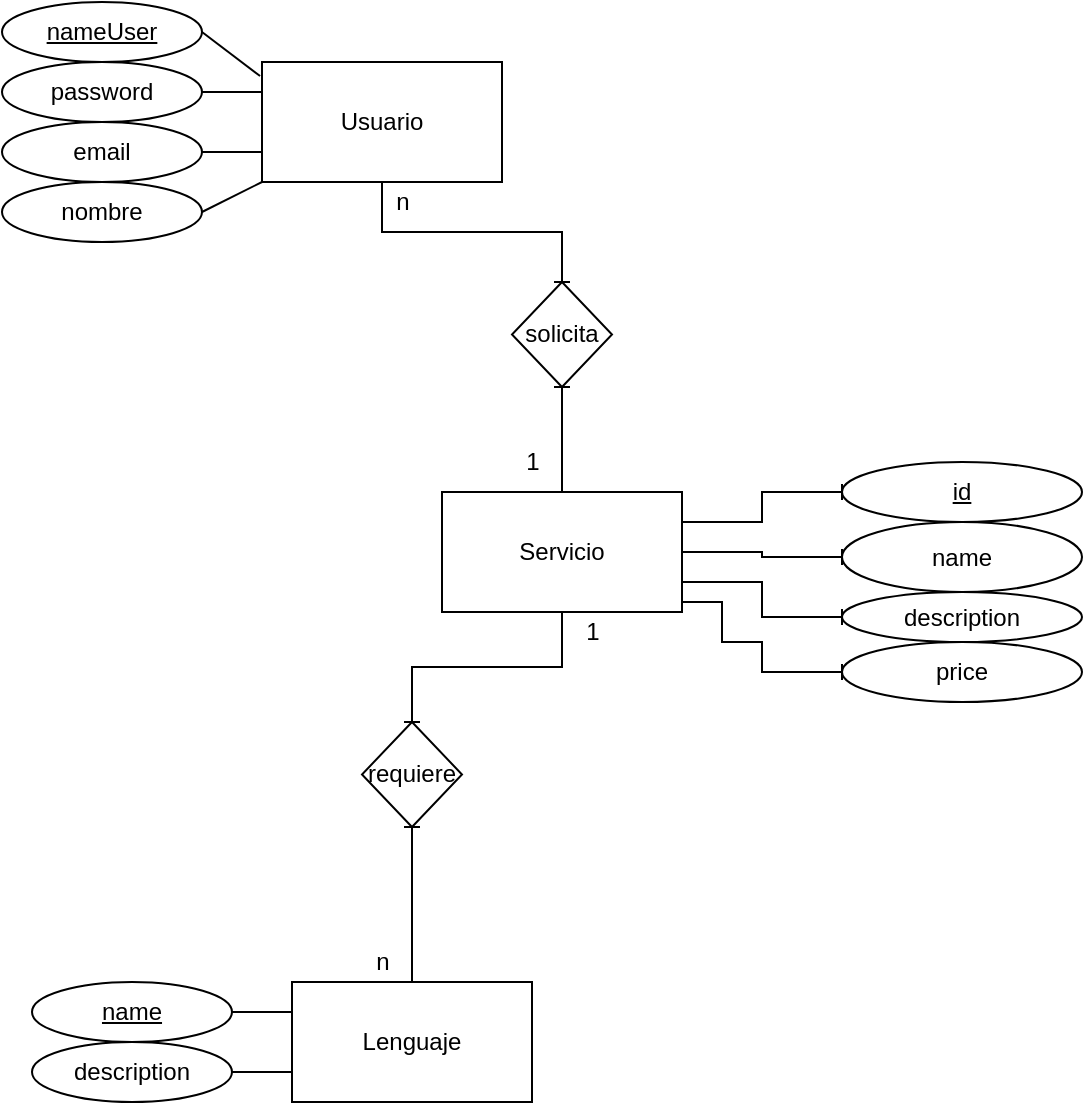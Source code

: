 <mxfile version="17.4.3" type="github"><diagram id="R2lEEEUBdFMjLlhIrx00" name="Page-1"><mxGraphModel dx="862" dy="1550" grid="1" gridSize="10" guides="1" tooltips="1" connect="1" arrows="1" fold="1" page="1" pageScale="1" pageWidth="850" pageHeight="1100" math="0" shadow="0" extFonts="Permanent Marker^https://fonts.googleapis.com/css?family=Permanent+Marker"><root><mxCell id="0"/><mxCell id="1" parent="0"/><mxCell id="tQA0rMHfryOUCzaLLiwX-16" style="edgeStyle=orthogonalEdgeStyle;rounded=0;orthogonalLoop=1;jettySize=auto;html=1;exitX=0.5;exitY=1;exitDx=0;exitDy=0;entryX=0.5;entryY=0;entryDx=0;entryDy=0;endArrow=baseDash;endFill=0;" parent="1" source="p_iDzna9J8F04enoA1Oq-1" target="tQA0rMHfryOUCzaLLiwX-14" edge="1"><mxGeometry relative="1" as="geometry"/></mxCell><mxCell id="p_iDzna9J8F04enoA1Oq-1" value="Usuario" style="rounded=0;whiteSpace=wrap;html=1;" parent="1" vertex="1"><mxGeometry x="290" y="-20" width="120" height="60" as="geometry"/></mxCell><mxCell id="p_iDzna9J8F04enoA1Oq-2" value="&lt;u&gt;nameUser&lt;/u&gt;" style="ellipse;whiteSpace=wrap;html=1;" parent="1" vertex="1"><mxGeometry x="160" y="-50" width="100" height="30" as="geometry"/></mxCell><mxCell id="p_iDzna9J8F04enoA1Oq-4" value="password" style="ellipse;whiteSpace=wrap;html=1;" parent="1" vertex="1"><mxGeometry x="160" y="-20" width="100" height="30" as="geometry"/></mxCell><mxCell id="p_iDzna9J8F04enoA1Oq-5" value="&lt;span&gt;email&lt;/span&gt;" style="ellipse;whiteSpace=wrap;html=1;" parent="1" vertex="1"><mxGeometry x="160" y="10" width="100" height="30" as="geometry"/></mxCell><mxCell id="p_iDzna9J8F04enoA1Oq-6" value="nombre" style="ellipse;whiteSpace=wrap;html=1;" parent="1" vertex="1"><mxGeometry x="160" y="40" width="100" height="30" as="geometry"/></mxCell><mxCell id="p_iDzna9J8F04enoA1Oq-9" value="" style="endArrow=none;html=1;rounded=0;exitX=-0.008;exitY=0.117;exitDx=0;exitDy=0;exitPerimeter=0;entryX=1;entryY=0.5;entryDx=0;entryDy=0;" parent="1" source="p_iDzna9J8F04enoA1Oq-1" target="p_iDzna9J8F04enoA1Oq-2" edge="1"><mxGeometry width="50" height="50" relative="1" as="geometry"><mxPoint x="560" y="170" as="sourcePoint"/><mxPoint x="610" y="120" as="targetPoint"/></mxGeometry></mxCell><mxCell id="p_iDzna9J8F04enoA1Oq-10" value="" style="endArrow=none;html=1;rounded=0;exitX=0;exitY=0.25;exitDx=0;exitDy=0;entryX=1;entryY=0.5;entryDx=0;entryDy=0;" parent="1" source="p_iDzna9J8F04enoA1Oq-1" target="p_iDzna9J8F04enoA1Oq-4" edge="1"><mxGeometry width="50" height="50" relative="1" as="geometry"><mxPoint x="299.04" y="-2.98" as="sourcePoint"/><mxPoint x="270" y="-25" as="targetPoint"/></mxGeometry></mxCell><mxCell id="p_iDzna9J8F04enoA1Oq-11" value="" style="endArrow=none;html=1;rounded=0;entryX=1;entryY=0.5;entryDx=0;entryDy=0;" parent="1" target="p_iDzna9J8F04enoA1Oq-5" edge="1"><mxGeometry width="50" height="50" relative="1" as="geometry"><mxPoint x="290" y="25" as="sourcePoint"/><mxPoint x="280" y="-15" as="targetPoint"/></mxGeometry></mxCell><mxCell id="p_iDzna9J8F04enoA1Oq-12" value="" style="endArrow=none;html=1;rounded=0;entryX=1;entryY=0.5;entryDx=0;entryDy=0;" parent="1" target="p_iDzna9J8F04enoA1Oq-6" edge="1"><mxGeometry width="50" height="50" relative="1" as="geometry"><mxPoint x="290" y="40" as="sourcePoint"/><mxPoint x="290" y="-5" as="targetPoint"/></mxGeometry></mxCell><mxCell id="tQA0rMHfryOUCzaLLiwX-3" value="" style="edgeStyle=orthogonalEdgeStyle;rounded=0;orthogonalLoop=1;jettySize=auto;html=1;endArrow=baseDash;endFill=0;exitX=1;exitY=0.25;exitDx=0;exitDy=0;" parent="1" source="tQA0rMHfryOUCzaLLiwX-1" target="tQA0rMHfryOUCzaLLiwX-2" edge="1"><mxGeometry relative="1" as="geometry"><mxPoint x="510" y="210" as="sourcePoint"/></mxGeometry></mxCell><mxCell id="tQA0rMHfryOUCzaLLiwX-5" value="" style="edgeStyle=orthogonalEdgeStyle;rounded=0;orthogonalLoop=1;jettySize=auto;html=1;endArrow=baseDash;endFill=0;" parent="1" source="tQA0rMHfryOUCzaLLiwX-1" target="tQA0rMHfryOUCzaLLiwX-4" edge="1"><mxGeometry relative="1" as="geometry"/></mxCell><mxCell id="tQA0rMHfryOUCzaLLiwX-9" value="" style="edgeStyle=orthogonalEdgeStyle;rounded=0;orthogonalLoop=1;jettySize=auto;html=1;endArrow=baseDash;endFill=0;exitX=1;exitY=0.75;exitDx=0;exitDy=0;" parent="1" source="tQA0rMHfryOUCzaLLiwX-1" target="tQA0rMHfryOUCzaLLiwX-8" edge="1"><mxGeometry relative="1" as="geometry"/></mxCell><mxCell id="tQA0rMHfryOUCzaLLiwX-11" value="" style="edgeStyle=orthogonalEdgeStyle;rounded=0;orthogonalLoop=1;jettySize=auto;html=1;endArrow=baseDash;endFill=0;exitX=1;exitY=0.75;exitDx=0;exitDy=0;" parent="1" source="tQA0rMHfryOUCzaLLiwX-1" target="tQA0rMHfryOUCzaLLiwX-10" edge="1"><mxGeometry relative="1" as="geometry"><Array as="points"><mxPoint x="500" y="250"/><mxPoint x="520" y="250"/><mxPoint x="520" y="270"/><mxPoint x="540" y="270"/><mxPoint x="540" y="285"/></Array></mxGeometry></mxCell><mxCell id="tQA0rMHfryOUCzaLLiwX-15" value="" style="edgeStyle=orthogonalEdgeStyle;rounded=0;orthogonalLoop=1;jettySize=auto;html=1;endArrow=baseDash;endFill=0;" parent="1" source="tQA0rMHfryOUCzaLLiwX-1" target="tQA0rMHfryOUCzaLLiwX-14" edge="1"><mxGeometry relative="1" as="geometry"/></mxCell><mxCell id="tQA0rMHfryOUCzaLLiwX-1" value="Servicio" style="rounded=0;whiteSpace=wrap;html=1;" parent="1" vertex="1"><mxGeometry x="380" y="195" width="120" height="60" as="geometry"/></mxCell><mxCell id="tQA0rMHfryOUCzaLLiwX-2" value="&lt;u&gt;id&lt;/u&gt;" style="ellipse;whiteSpace=wrap;html=1;rounded=0;" parent="1" vertex="1"><mxGeometry x="580" y="180" width="120" height="30" as="geometry"/></mxCell><mxCell id="tQA0rMHfryOUCzaLLiwX-4" value="name" style="ellipse;whiteSpace=wrap;html=1;rounded=0;" parent="1" vertex="1"><mxGeometry x="580" y="210" width="120" height="35" as="geometry"/></mxCell><mxCell id="tQA0rMHfryOUCzaLLiwX-8" value="description" style="ellipse;whiteSpace=wrap;html=1;rounded=0;" parent="1" vertex="1"><mxGeometry x="580" y="245" width="120" height="25" as="geometry"/></mxCell><mxCell id="tQA0rMHfryOUCzaLLiwX-10" value="price" style="ellipse;whiteSpace=wrap;html=1;rounded=0;" parent="1" vertex="1"><mxGeometry x="580" y="270" width="120" height="30" as="geometry"/></mxCell><mxCell id="tQA0rMHfryOUCzaLLiwX-14" value="solicita" style="rhombus;whiteSpace=wrap;html=1;rounded=0;" parent="1" vertex="1"><mxGeometry x="415" y="90" width="50" height="52.5" as="geometry"/></mxCell><mxCell id="tQA0rMHfryOUCzaLLiwX-17" value="1" style="text;html=1;align=center;verticalAlign=middle;resizable=0;points=[];autosize=1;strokeColor=none;fillColor=none;" parent="1" vertex="1"><mxGeometry x="415" y="170" width="20" height="20" as="geometry"/></mxCell><mxCell id="tQA0rMHfryOUCzaLLiwX-18" value="n" style="text;html=1;align=center;verticalAlign=middle;resizable=0;points=[];autosize=1;strokeColor=none;fillColor=none;" parent="1" vertex="1"><mxGeometry x="350" y="40" width="20" height="20" as="geometry"/></mxCell><mxCell id="Gmgm-6kKUamQuGTKlXEU-3" style="edgeStyle=orthogonalEdgeStyle;rounded=0;orthogonalLoop=1;jettySize=auto;html=1;exitX=0.5;exitY=1;exitDx=0;exitDy=0;entryX=0.5;entryY=0;entryDx=0;entryDy=0;endArrow=baseDash;endFill=0;" edge="1" parent="1" target="Gmgm-6kKUamQuGTKlXEU-5" source="tQA0rMHfryOUCzaLLiwX-1"><mxGeometry relative="1" as="geometry"><mxPoint x="240" y="280" as="sourcePoint"/></mxGeometry></mxCell><mxCell id="Gmgm-6kKUamQuGTKlXEU-4" value="" style="edgeStyle=orthogonalEdgeStyle;rounded=0;orthogonalLoop=1;jettySize=auto;html=1;endArrow=baseDash;endFill=0;exitX=0.5;exitY=0;exitDx=0;exitDy=0;" edge="1" parent="1" target="Gmgm-6kKUamQuGTKlXEU-5" source="Gmgm-6kKUamQuGTKlXEU-8"><mxGeometry relative="1" as="geometry"><mxPoint x="330" y="435" as="sourcePoint"/></mxGeometry></mxCell><mxCell id="Gmgm-6kKUamQuGTKlXEU-5" value="requiere" style="rhombus;whiteSpace=wrap;html=1;rounded=0;" vertex="1" parent="1"><mxGeometry x="340" y="310" width="50" height="52.5" as="geometry"/></mxCell><mxCell id="Gmgm-6kKUamQuGTKlXEU-6" value="1" style="text;html=1;align=center;verticalAlign=middle;resizable=0;points=[];autosize=1;strokeColor=none;fillColor=none;" vertex="1" parent="1"><mxGeometry x="445" y="255" width="20" height="20" as="geometry"/></mxCell><mxCell id="Gmgm-6kKUamQuGTKlXEU-7" value="n" style="text;html=1;align=center;verticalAlign=middle;resizable=0;points=[];autosize=1;strokeColor=none;fillColor=none;" vertex="1" parent="1"><mxGeometry x="340" y="420" width="20" height="20" as="geometry"/></mxCell><mxCell id="Gmgm-6kKUamQuGTKlXEU-8" value="Lenguaje" style="rounded=0;whiteSpace=wrap;html=1;" vertex="1" parent="1"><mxGeometry x="305" y="440" width="120" height="60" as="geometry"/></mxCell><mxCell id="Gmgm-6kKUamQuGTKlXEU-9" value="&lt;u&gt;name&lt;/u&gt;" style="ellipse;whiteSpace=wrap;html=1;" vertex="1" parent="1"><mxGeometry x="175" y="440" width="100" height="30" as="geometry"/></mxCell><mxCell id="Gmgm-6kKUamQuGTKlXEU-10" value="description" style="ellipse;whiteSpace=wrap;html=1;" vertex="1" parent="1"><mxGeometry x="175" y="470" width="100" height="30" as="geometry"/></mxCell><mxCell id="Gmgm-6kKUamQuGTKlXEU-13" value="" style="endArrow=none;html=1;rounded=0;exitX=0;exitY=0.25;exitDx=0;exitDy=0;entryX=1;entryY=0.5;entryDx=0;entryDy=0;" edge="1" parent="1" source="Gmgm-6kKUamQuGTKlXEU-8" target="Gmgm-6kKUamQuGTKlXEU-9"><mxGeometry width="50" height="50" relative="1" as="geometry"><mxPoint x="575" y="630" as="sourcePoint"/><mxPoint x="625" y="580" as="targetPoint"/></mxGeometry></mxCell><mxCell id="Gmgm-6kKUamQuGTKlXEU-14" value="" style="endArrow=none;html=1;rounded=0;exitX=0;exitY=0.75;exitDx=0;exitDy=0;entryX=1;entryY=0.5;entryDx=0;entryDy=0;" edge="1" parent="1" source="Gmgm-6kKUamQuGTKlXEU-8" target="Gmgm-6kKUamQuGTKlXEU-10"><mxGeometry width="50" height="50" relative="1" as="geometry"><mxPoint x="314.04" y="457.02" as="sourcePoint"/><mxPoint x="285" y="435" as="targetPoint"/></mxGeometry></mxCell></root></mxGraphModel></diagram></mxfile>